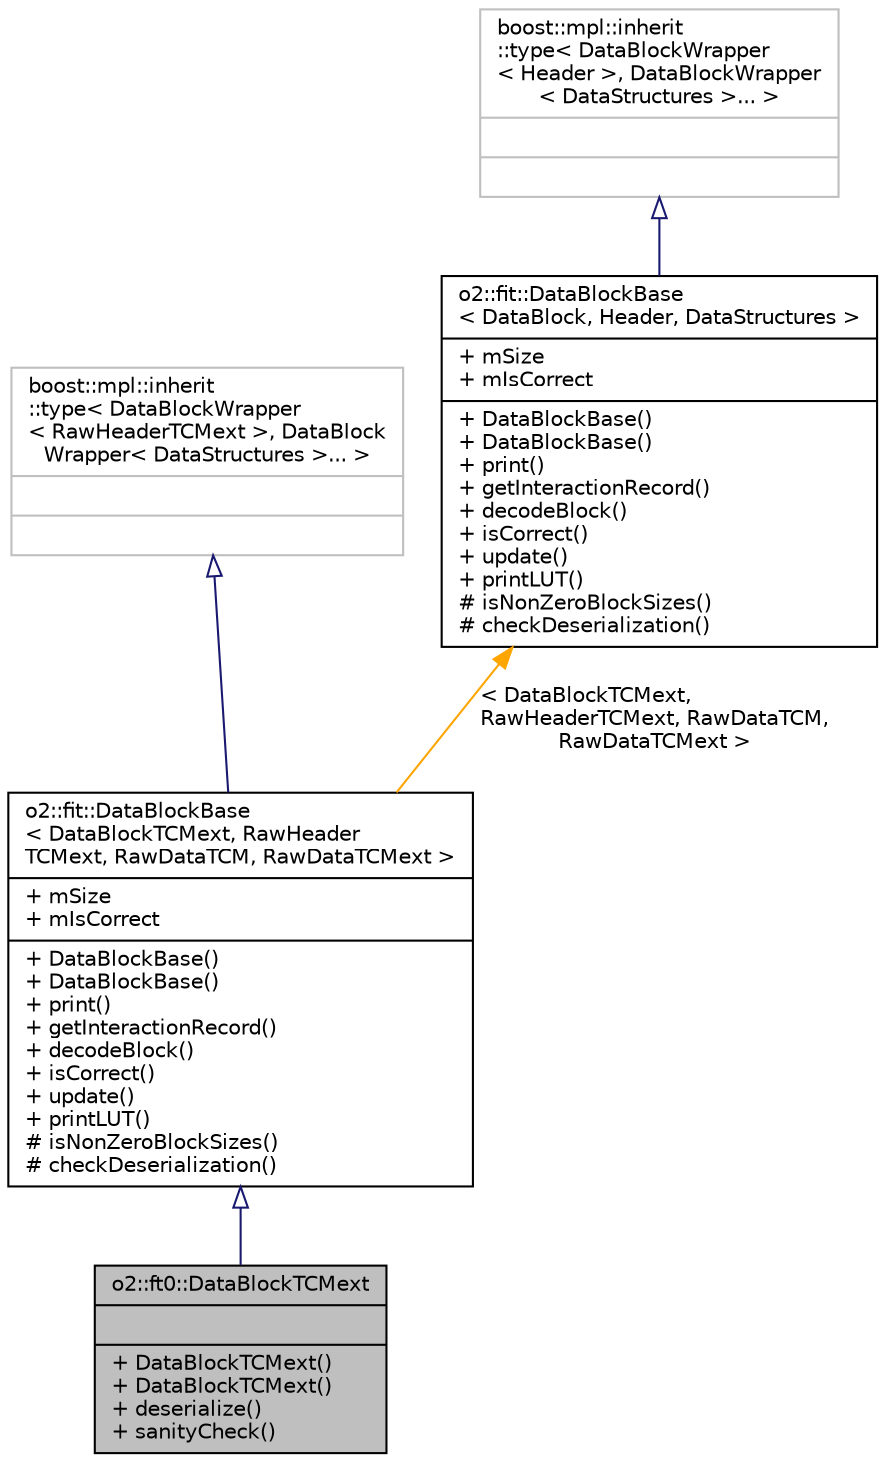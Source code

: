 digraph "o2::ft0::DataBlockTCMext"
{
 // INTERACTIVE_SVG=YES
  bgcolor="transparent";
  edge [fontname="Helvetica",fontsize="10",labelfontname="Helvetica",labelfontsize="10"];
  node [fontname="Helvetica",fontsize="10",shape=record];
  Node0 [label="{o2::ft0::DataBlockTCMext\n||+ DataBlockTCMext()\l+ DataBlockTCMext()\l+ deserialize()\l+ sanityCheck()\l}",height=0.2,width=0.4,color="black", fillcolor="grey75", style="filled", fontcolor="black"];
  Node1 -> Node0 [dir="back",color="midnightblue",fontsize="10",style="solid",arrowtail="onormal",fontname="Helvetica"];
  Node1 [label="{o2::fit::DataBlockBase\l\< DataBlockTCMext, RawHeader\lTCMext, RawDataTCM, RawDataTCMext \>\n|+ mSize\l+ mIsCorrect\l|+ DataBlockBase()\l+ DataBlockBase()\l+ print()\l+ getInteractionRecord()\l+ decodeBlock()\l+ isCorrect()\l+ update()\l+ printLUT()\l# isNonZeroBlockSizes()\l# checkDeserialization()\l}",height=0.2,width=0.4,color="black",URL="$d3/dfa/classo2_1_1fit_1_1DataBlockBase.html"];
  Node2 -> Node1 [dir="back",color="midnightblue",fontsize="10",style="solid",arrowtail="onormal",fontname="Helvetica"];
  Node2 [label="{boost::mpl::inherit\l::type\< DataBlockWrapper\l\< RawHeaderTCMext \>, DataBlock\lWrapper\< DataStructures \>... \>\n||}",height=0.2,width=0.4,color="grey75"];
  Node3 -> Node1 [dir="back",color="orange",fontsize="10",style="solid",label=" \< DataBlockTCMext,\l RawHeaderTCMext, RawDataTCM,\l RawDataTCMext \>" ,fontname="Helvetica"];
  Node3 [label="{o2::fit::DataBlockBase\l\< DataBlock, Header, DataStructures \>\n|+ mSize\l+ mIsCorrect\l|+ DataBlockBase()\l+ DataBlockBase()\l+ print()\l+ getInteractionRecord()\l+ decodeBlock()\l+ isCorrect()\l+ update()\l+ printLUT()\l# isNonZeroBlockSizes()\l# checkDeserialization()\l}",height=0.2,width=0.4,color="black",URL="$d3/dfa/classo2_1_1fit_1_1DataBlockBase.html"];
  Node4 -> Node3 [dir="back",color="midnightblue",fontsize="10",style="solid",arrowtail="onormal",fontname="Helvetica"];
  Node4 [label="{boost::mpl::inherit\l::type\< DataBlockWrapper\l\< Header \>, DataBlockWrapper\l\< DataStructures \>... \>\n||}",height=0.2,width=0.4,color="grey75"];
}

